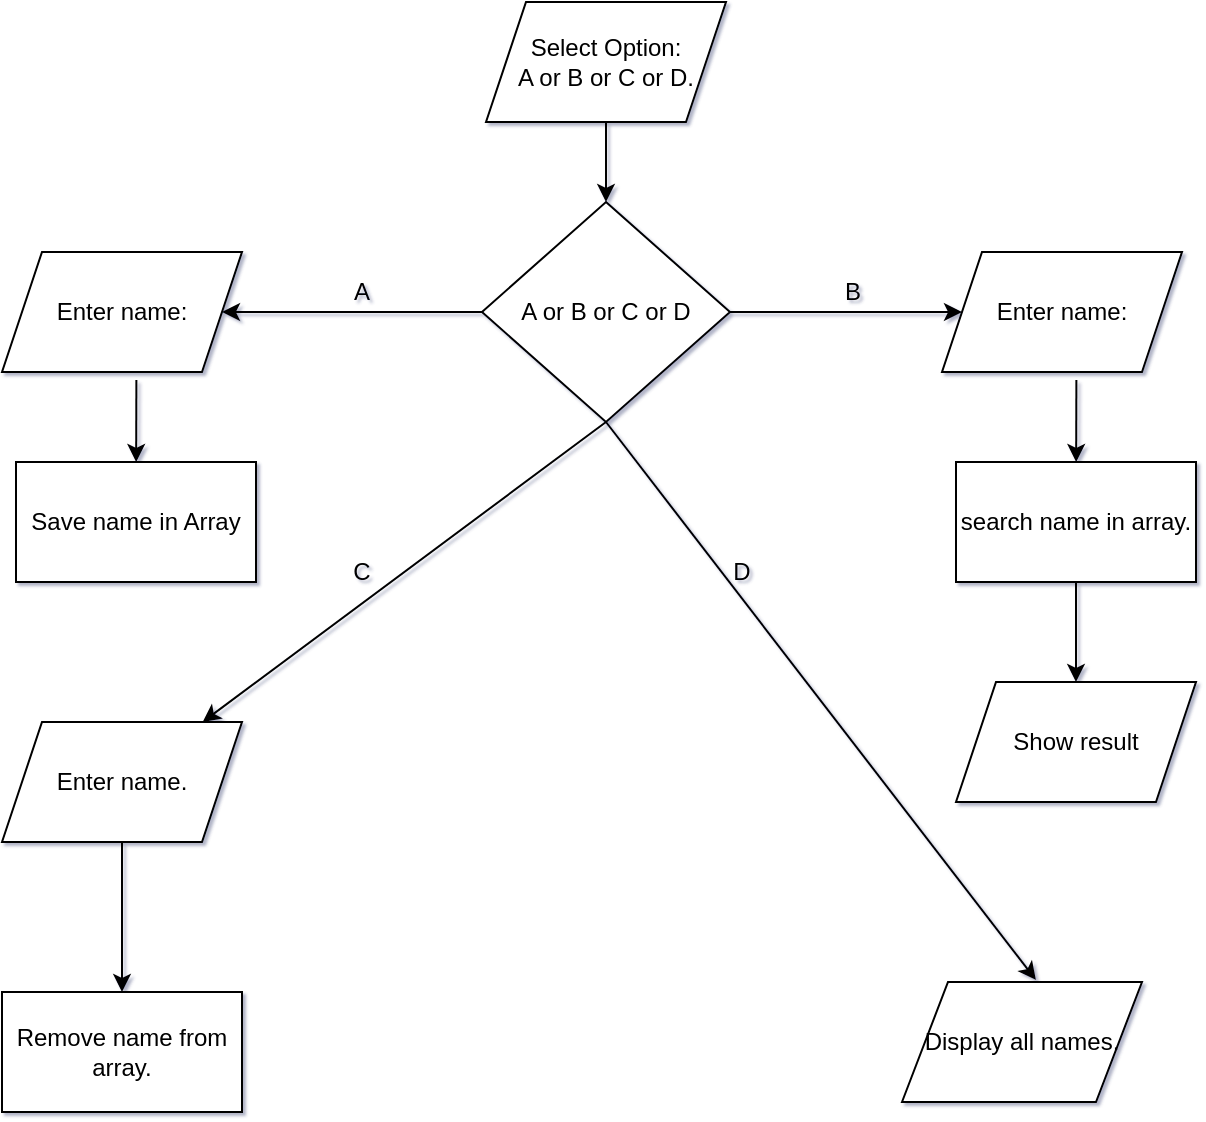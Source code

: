 <mxfile version="20.8.18" type="device"><diagram id="C5RBs43oDa-KdzZeNtuy" name="Page-1"><mxGraphModel dx="1105" dy="569" grid="0" gridSize="10" guides="1" tooltips="1" connect="1" arrows="1" fold="1" page="1" pageScale="1" pageWidth="827" pageHeight="1169" math="0" shadow="1"><root><mxCell id="WIyWlLk6GJQsqaUBKTNV-0"/><mxCell id="WIyWlLk6GJQsqaUBKTNV-1" parent="WIyWlLk6GJQsqaUBKTNV-0"/><mxCell id="JjuZ0-Ak3SBoE906PxaH-0" value="Select Option:&lt;br&gt;A or B or C or D." style="shape=parallelogram;perimeter=parallelogramPerimeter;whiteSpace=wrap;html=1;fixedSize=1;" vertex="1" parent="WIyWlLk6GJQsqaUBKTNV-1"><mxGeometry x="352" y="60" width="120" height="60" as="geometry"/></mxCell><mxCell id="JjuZ0-Ak3SBoE906PxaH-1" value="A or B or C or D" style="rhombus;whiteSpace=wrap;html=1;" vertex="1" parent="WIyWlLk6GJQsqaUBKTNV-1"><mxGeometry x="350" y="160" width="124" height="110" as="geometry"/></mxCell><mxCell id="JjuZ0-Ak3SBoE906PxaH-2" value="" style="endArrow=classic;html=1;rounded=0;exitX=0;exitY=0.5;exitDx=0;exitDy=0;" edge="1" parent="WIyWlLk6GJQsqaUBKTNV-1" source="JjuZ0-Ak3SBoE906PxaH-1" target="JjuZ0-Ak3SBoE906PxaH-3"><mxGeometry width="50" height="50" relative="1" as="geometry"><mxPoint x="390" y="300" as="sourcePoint"/><mxPoint x="190" y="215" as="targetPoint"/></mxGeometry></mxCell><mxCell id="JjuZ0-Ak3SBoE906PxaH-3" value="Enter name:" style="shape=parallelogram;perimeter=parallelogramPerimeter;whiteSpace=wrap;html=1;fixedSize=1;" vertex="1" parent="WIyWlLk6GJQsqaUBKTNV-1"><mxGeometry x="110" y="185" width="120" height="60" as="geometry"/></mxCell><mxCell id="JjuZ0-Ak3SBoE906PxaH-4" value="" style="endArrow=classic;html=1;rounded=0;exitX=0.56;exitY=1.067;exitDx=0;exitDy=0;exitPerimeter=0;" edge="1" parent="WIyWlLk6GJQsqaUBKTNV-1" source="JjuZ0-Ak3SBoE906PxaH-3" target="JjuZ0-Ak3SBoE906PxaH-5"><mxGeometry width="50" height="50" relative="1" as="geometry"><mxPoint x="390" y="300" as="sourcePoint"/><mxPoint x="177" y="320" as="targetPoint"/></mxGeometry></mxCell><mxCell id="JjuZ0-Ak3SBoE906PxaH-5" value="Save name in Array" style="rounded=0;whiteSpace=wrap;html=1;" vertex="1" parent="WIyWlLk6GJQsqaUBKTNV-1"><mxGeometry x="117" y="290" width="120" height="60" as="geometry"/></mxCell><mxCell id="JjuZ0-Ak3SBoE906PxaH-6" value="" style="endArrow=classic;html=1;rounded=0;exitX=0.5;exitY=1;exitDx=0;exitDy=0;" edge="1" parent="WIyWlLk6GJQsqaUBKTNV-1" source="JjuZ0-Ak3SBoE906PxaH-1" target="JjuZ0-Ak3SBoE906PxaH-7"><mxGeometry width="50" height="50" relative="1" as="geometry"><mxPoint x="390" y="300" as="sourcePoint"/><mxPoint x="200" y="430" as="targetPoint"/></mxGeometry></mxCell><mxCell id="JjuZ0-Ak3SBoE906PxaH-7" value="Enter name." style="shape=parallelogram;perimeter=parallelogramPerimeter;whiteSpace=wrap;html=1;fixedSize=1;" vertex="1" parent="WIyWlLk6GJQsqaUBKTNV-1"><mxGeometry x="110" y="420" width="120" height="60" as="geometry"/></mxCell><mxCell id="JjuZ0-Ak3SBoE906PxaH-8" value="Remove name from array." style="rounded=0;whiteSpace=wrap;html=1;" vertex="1" parent="WIyWlLk6GJQsqaUBKTNV-1"><mxGeometry x="110" y="555" width="120" height="60" as="geometry"/></mxCell><mxCell id="JjuZ0-Ak3SBoE906PxaH-9" value="" style="endArrow=classic;html=1;rounded=0;exitX=0.5;exitY=1;exitDx=0;exitDy=0;entryX=0.5;entryY=0;entryDx=0;entryDy=0;" edge="1" parent="WIyWlLk6GJQsqaUBKTNV-1" source="JjuZ0-Ak3SBoE906PxaH-7" target="JjuZ0-Ak3SBoE906PxaH-8"><mxGeometry width="50" height="50" relative="1" as="geometry"><mxPoint x="390" y="470" as="sourcePoint"/><mxPoint x="440" y="420" as="targetPoint"/></mxGeometry></mxCell><mxCell id="JjuZ0-Ak3SBoE906PxaH-11" value="Enter name:" style="shape=parallelogram;perimeter=parallelogramPerimeter;whiteSpace=wrap;html=1;fixedSize=1;" vertex="1" parent="WIyWlLk6GJQsqaUBKTNV-1"><mxGeometry x="580" y="185" width="120" height="60" as="geometry"/></mxCell><mxCell id="JjuZ0-Ak3SBoE906PxaH-12" value="" style="endArrow=classic;html=1;rounded=0;exitX=0.56;exitY=1.067;exitDx=0;exitDy=0;exitPerimeter=0;" edge="1" parent="WIyWlLk6GJQsqaUBKTNV-1" source="JjuZ0-Ak3SBoE906PxaH-11" target="JjuZ0-Ak3SBoE906PxaH-13"><mxGeometry width="50" height="50" relative="1" as="geometry"><mxPoint x="860" y="300" as="sourcePoint"/><mxPoint x="647" y="320" as="targetPoint"/></mxGeometry></mxCell><mxCell id="JjuZ0-Ak3SBoE906PxaH-13" value="search name in array." style="rounded=0;whiteSpace=wrap;html=1;" vertex="1" parent="WIyWlLk6GJQsqaUBKTNV-1"><mxGeometry x="587" y="290" width="120" height="60" as="geometry"/></mxCell><mxCell id="JjuZ0-Ak3SBoE906PxaH-14" value="Show result" style="shape=parallelogram;perimeter=parallelogramPerimeter;whiteSpace=wrap;html=1;fixedSize=1;" vertex="1" parent="WIyWlLk6GJQsqaUBKTNV-1"><mxGeometry x="587" y="400" width="120" height="60" as="geometry"/></mxCell><mxCell id="JjuZ0-Ak3SBoE906PxaH-15" value="" style="endArrow=classic;html=1;rounded=0;exitX=1;exitY=0.5;exitDx=0;exitDy=0;entryX=0;entryY=0.5;entryDx=0;entryDy=0;" edge="1" parent="WIyWlLk6GJQsqaUBKTNV-1" source="JjuZ0-Ak3SBoE906PxaH-1" target="JjuZ0-Ak3SBoE906PxaH-11"><mxGeometry width="50" height="50" relative="1" as="geometry"><mxPoint x="390" y="350" as="sourcePoint"/><mxPoint x="440" y="300" as="targetPoint"/></mxGeometry></mxCell><mxCell id="JjuZ0-Ak3SBoE906PxaH-16" value="" style="endArrow=classic;html=1;rounded=0;exitX=0.5;exitY=1;exitDx=0;exitDy=0;" edge="1" parent="WIyWlLk6GJQsqaUBKTNV-1" source="JjuZ0-Ak3SBoE906PxaH-13" target="JjuZ0-Ak3SBoE906PxaH-14"><mxGeometry width="50" height="50" relative="1" as="geometry"><mxPoint x="390" y="350" as="sourcePoint"/><mxPoint x="440" y="300" as="targetPoint"/></mxGeometry></mxCell><mxCell id="JjuZ0-Ak3SBoE906PxaH-17" value="Display all names." style="shape=parallelogram;perimeter=parallelogramPerimeter;whiteSpace=wrap;html=1;fixedSize=1;size=23;" vertex="1" parent="WIyWlLk6GJQsqaUBKTNV-1"><mxGeometry x="560" y="550" width="120" height="60" as="geometry"/></mxCell><mxCell id="JjuZ0-Ak3SBoE906PxaH-18" value="" style="endArrow=classic;html=1;rounded=0;exitX=0.5;exitY=1;exitDx=0;exitDy=0;entryX=0.558;entryY=-0.017;entryDx=0;entryDy=0;entryPerimeter=0;" edge="1" parent="WIyWlLk6GJQsqaUBKTNV-1" source="JjuZ0-Ak3SBoE906PxaH-1" target="JjuZ0-Ak3SBoE906PxaH-17"><mxGeometry width="50" height="50" relative="1" as="geometry"><mxPoint x="410" y="370" as="sourcePoint"/><mxPoint x="460" y="320" as="targetPoint"/></mxGeometry></mxCell><mxCell id="JjuZ0-Ak3SBoE906PxaH-19" value="A" style="text;strokeColor=none;align=center;fillColor=none;html=1;verticalAlign=middle;whiteSpace=wrap;rounded=0;" vertex="1" parent="WIyWlLk6GJQsqaUBKTNV-1"><mxGeometry x="260" y="190" width="60" height="30" as="geometry"/></mxCell><mxCell id="JjuZ0-Ak3SBoE906PxaH-20" value="B" style="text;html=1;align=center;verticalAlign=middle;resizable=0;points=[];autosize=1;strokeColor=none;fillColor=none;" vertex="1" parent="WIyWlLk6GJQsqaUBKTNV-1"><mxGeometry x="520" y="190" width="30" height="30" as="geometry"/></mxCell><mxCell id="JjuZ0-Ak3SBoE906PxaH-21" value="C" style="text;strokeColor=none;align=center;fillColor=none;html=1;verticalAlign=middle;whiteSpace=wrap;rounded=0;" vertex="1" parent="WIyWlLk6GJQsqaUBKTNV-1"><mxGeometry x="260" y="330" width="60" height="30" as="geometry"/></mxCell><mxCell id="JjuZ0-Ak3SBoE906PxaH-22" value="D" style="text;strokeColor=none;align=center;fillColor=none;html=1;verticalAlign=middle;whiteSpace=wrap;rounded=0;" vertex="1" parent="WIyWlLk6GJQsqaUBKTNV-1"><mxGeometry x="450" y="330" width="60" height="30" as="geometry"/></mxCell><mxCell id="JjuZ0-Ak3SBoE906PxaH-23" value="" style="endArrow=classic;html=1;rounded=0;entryX=0.5;entryY=0;entryDx=0;entryDy=0;exitX=0.5;exitY=1;exitDx=0;exitDy=0;" edge="1" parent="WIyWlLk6GJQsqaUBKTNV-1" source="JjuZ0-Ak3SBoE906PxaH-0" target="JjuZ0-Ak3SBoE906PxaH-1"><mxGeometry width="50" height="50" relative="1" as="geometry"><mxPoint x="410" y="120" as="sourcePoint"/><mxPoint x="460" y="70" as="targetPoint"/></mxGeometry></mxCell></root></mxGraphModel></diagram></mxfile>